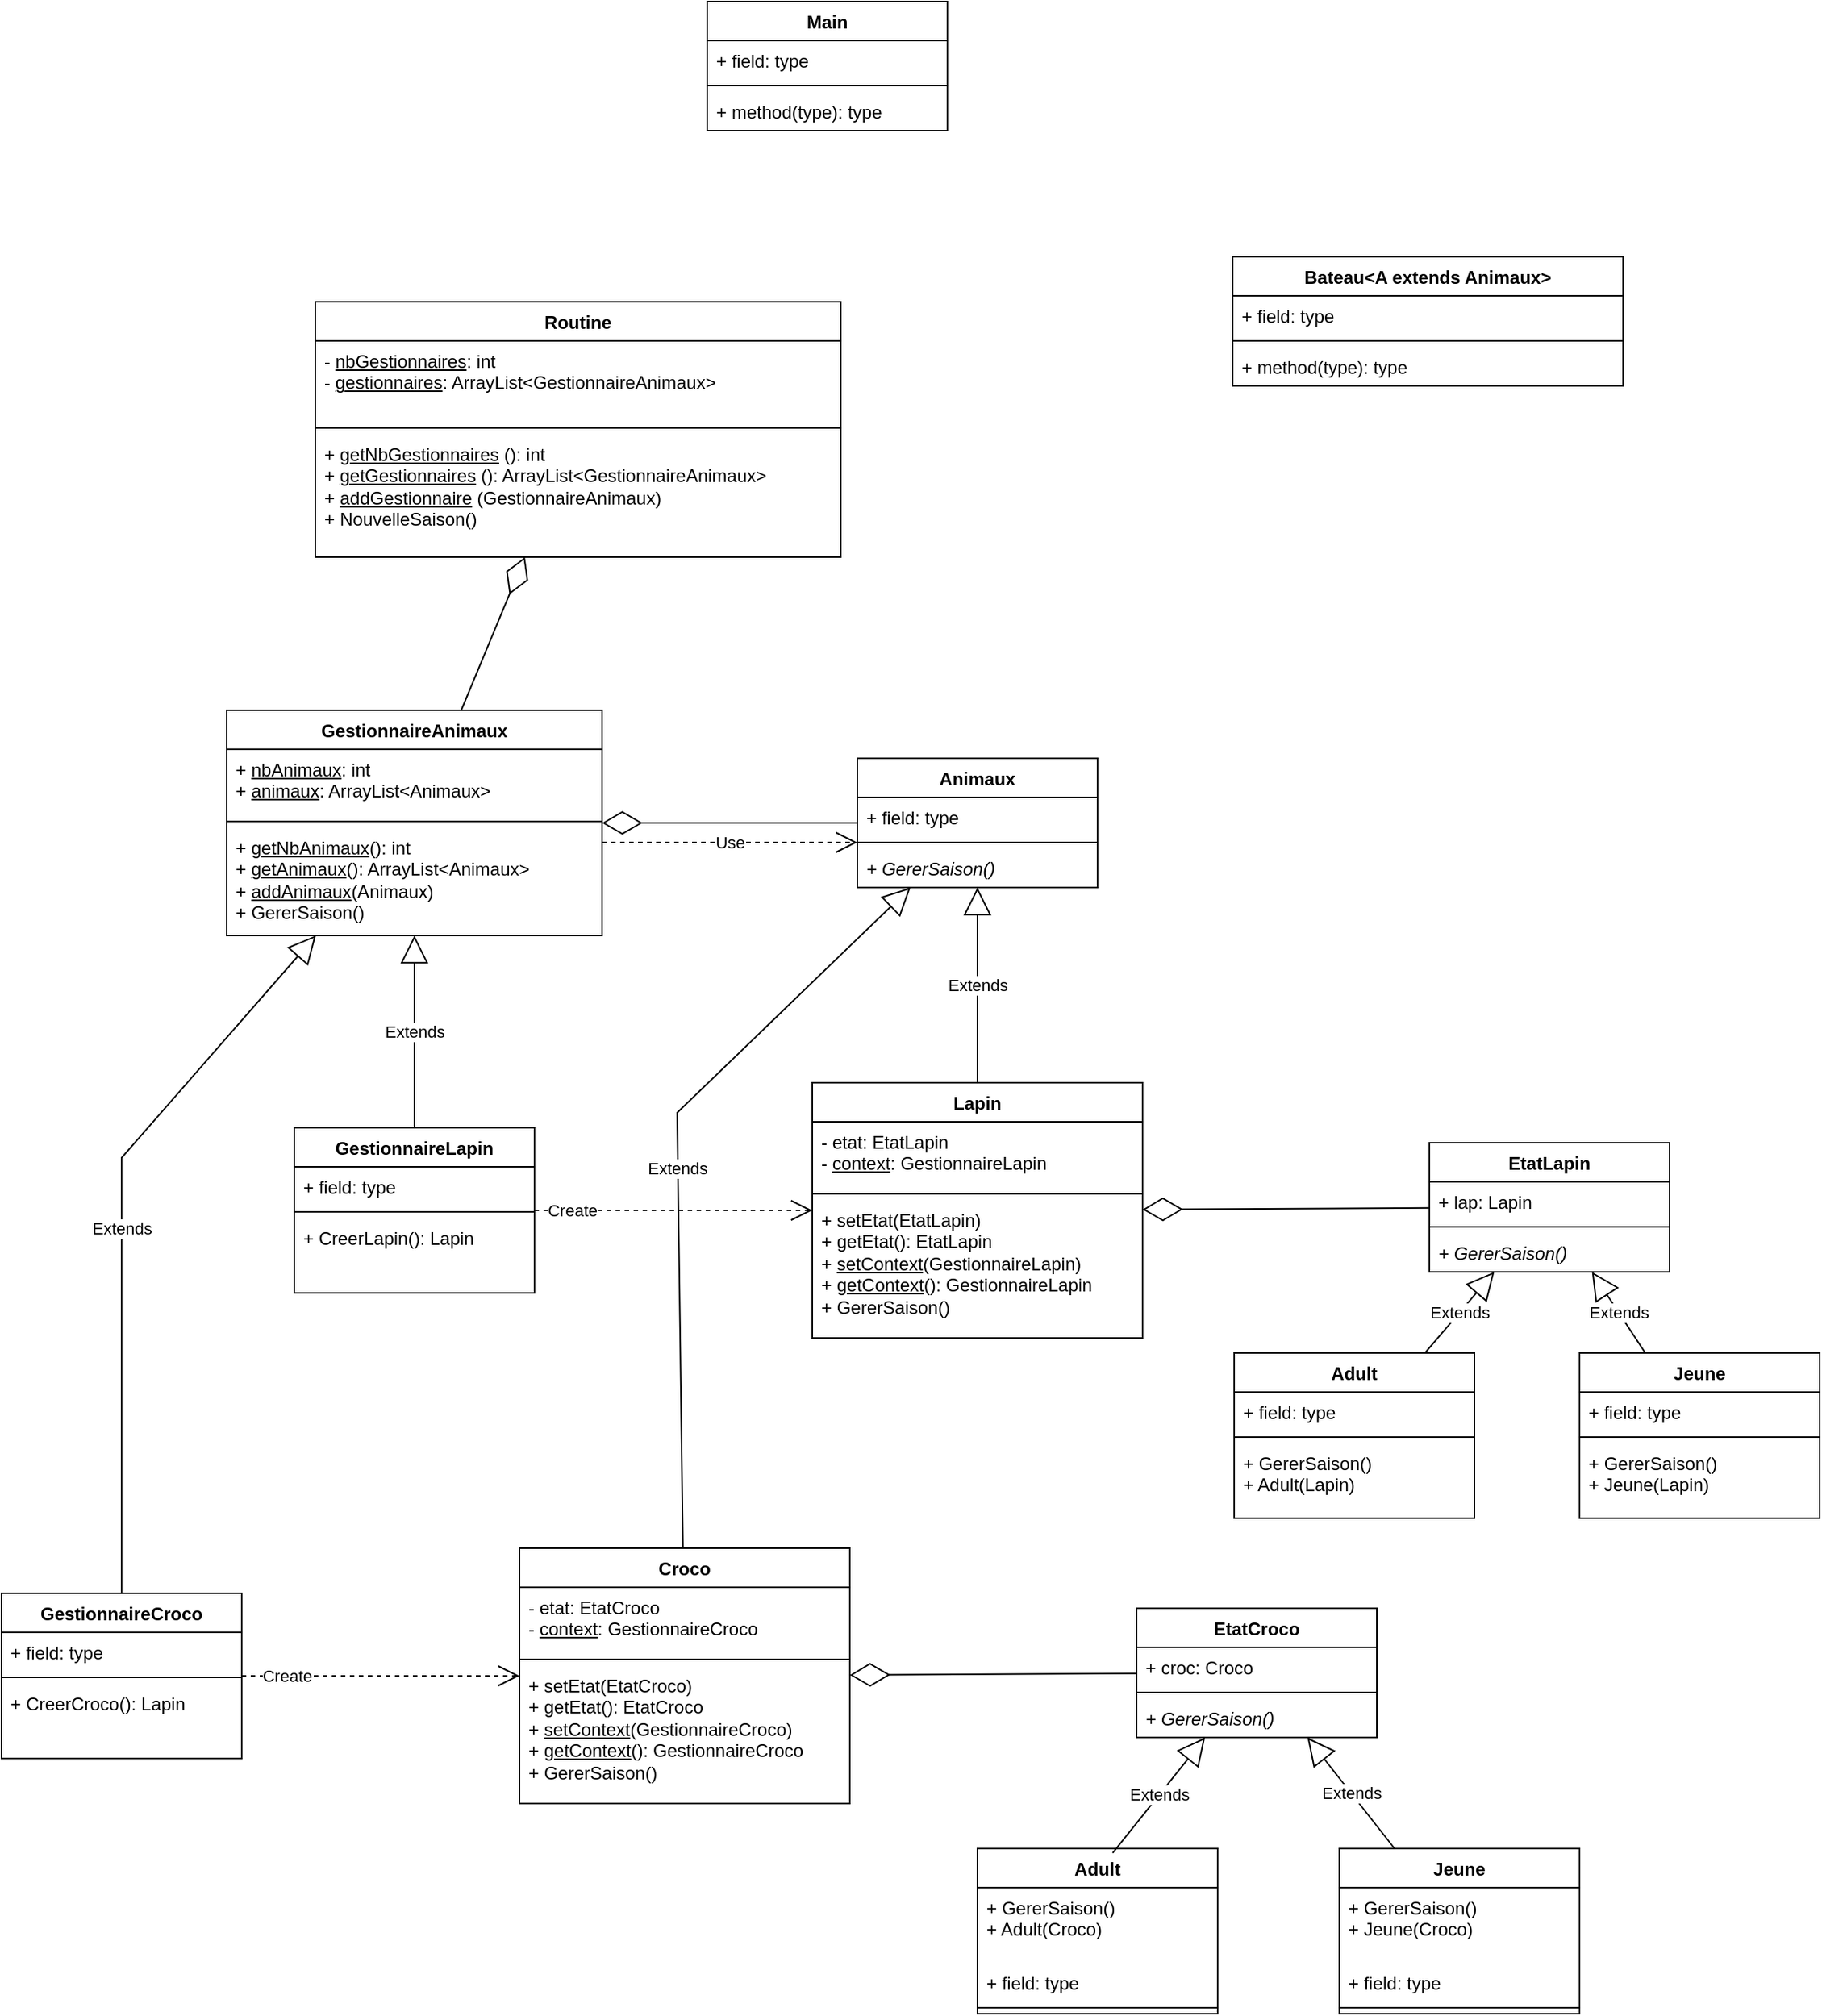 <mxfile version="24.8.0">
  <diagram name="Page-1" id="hn5BeEI94nyyHILv7_xo">
    <mxGraphModel dx="1434" dy="1921" grid="1" gridSize="10" guides="1" tooltips="1" connect="1" arrows="1" fold="1" page="1" pageScale="1" pageWidth="827" pageHeight="1169" math="0" shadow="0">
      <root>
        <mxCell id="0" />
        <mxCell id="1" parent="0" />
        <mxCell id="jp1Ysx_b-LRO5Vu5D0i2-1" value="Routine" style="swimlane;fontStyle=1;align=center;verticalAlign=top;childLayout=stackLayout;horizontal=1;startSize=26;horizontalStack=0;resizeParent=1;resizeParentMax=0;resizeLast=0;collapsible=1;marginBottom=0;whiteSpace=wrap;html=1;" parent="1" vertex="1">
          <mxGeometry x="239" y="-40" width="350" height="170" as="geometry" />
        </mxCell>
        <mxCell id="jp1Ysx_b-LRO5Vu5D0i2-2" value="&lt;div&gt;- &lt;u&gt;nbGestionnaires&lt;/u&gt;: int&lt;/div&gt;&lt;div&gt;- &lt;u&gt;gestionnaires&lt;/u&gt;: ArrayList&amp;lt;GestionnaireAnimaux&amp;gt;&lt;br&gt;&lt;/div&gt;" style="text;strokeColor=none;fillColor=none;align=left;verticalAlign=top;spacingLeft=4;spacingRight=4;overflow=hidden;rotatable=0;points=[[0,0.5],[1,0.5]];portConstraint=eastwest;whiteSpace=wrap;html=1;" parent="jp1Ysx_b-LRO5Vu5D0i2-1" vertex="1">
          <mxGeometry y="26" width="350" height="54" as="geometry" />
        </mxCell>
        <mxCell id="jp1Ysx_b-LRO5Vu5D0i2-3" value="" style="line;strokeWidth=1;fillColor=none;align=left;verticalAlign=middle;spacingTop=-1;spacingLeft=3;spacingRight=3;rotatable=0;labelPosition=right;points=[];portConstraint=eastwest;strokeColor=inherit;" parent="jp1Ysx_b-LRO5Vu5D0i2-1" vertex="1">
          <mxGeometry y="80" width="350" height="8" as="geometry" />
        </mxCell>
        <mxCell id="jp1Ysx_b-LRO5Vu5D0i2-4" value="&lt;div&gt;+ &lt;u&gt;&lt;span style=&quot;white-space: pre;&quot;&gt;getNbGestionnaires&lt;/span&gt;&lt;/u&gt;&lt;span style=&quot;color: rgb(220, 220, 170); white-space: pre;&quot;&gt; &lt;/span&gt;&lt;span style=&quot;white-space: normal&quot;&gt;(): int&lt;/span&gt;&lt;/div&gt;&lt;div&gt;&lt;span style=&quot;white-space: normal&quot;&gt;+ &lt;/span&gt;&lt;span style=&quot;white-space: pre;&quot;&gt;&lt;u&gt;getGestionnaires&lt;/u&gt; (): &lt;/span&gt;&lt;span style=&quot;white-space: pre;&quot;&gt;ArrayList&lt;/span&gt;&lt;span style=&quot;white-space: pre;&quot;&gt;&amp;lt;&lt;/span&gt;&lt;span style=&quot;white-space: pre;&quot;&gt;GestionnaireAnimaux&lt;/span&gt;&lt;span style=&quot;white-space: pre;&quot;&gt;&amp;gt;&lt;/span&gt;&lt;/div&gt;&lt;div&gt;&lt;span style=&quot;white-space: pre;&quot;&gt;+ &lt;/span&gt;&lt;span style=&quot;white-space: pre;&quot;&gt;&lt;u&gt;addGestionnaire&lt;/u&gt; (&lt;/span&gt;&lt;span style=&quot;white-space: pre;&quot;&gt;GestionnaireAnimaux)&lt;/span&gt;&lt;/div&gt;&lt;div&gt;&lt;span style=&quot;white-space: pre;&quot;&gt;+ &lt;/span&gt;&lt;span style=&quot;white-space: pre;&quot;&gt;NouvelleSaison()&lt;/span&gt;&lt;/div&gt;&lt;div&gt;&lt;span style=&quot;white-space: normal&quot;&gt;&lt;/span&gt;&lt;/div&gt;" style="text;strokeColor=none;fillColor=none;align=left;verticalAlign=top;spacingLeft=4;spacingRight=4;overflow=hidden;rotatable=0;points=[[0,0.5],[1,0.5]];portConstraint=eastwest;whiteSpace=wrap;html=1;" parent="jp1Ysx_b-LRO5Vu5D0i2-1" vertex="1">
          <mxGeometry y="88" width="350" height="82" as="geometry" />
        </mxCell>
        <mxCell id="jp1Ysx_b-LRO5Vu5D0i2-5" value="Animaux" style="swimlane;fontStyle=1;align=center;verticalAlign=top;childLayout=stackLayout;horizontal=1;startSize=26;horizontalStack=0;resizeParent=1;resizeParentMax=0;resizeLast=0;collapsible=1;marginBottom=0;whiteSpace=wrap;html=1;" parent="1" vertex="1">
          <mxGeometry x="600" y="264" width="160" height="86" as="geometry" />
        </mxCell>
        <mxCell id="jp1Ysx_b-LRO5Vu5D0i2-6" value="+ field: type" style="text;strokeColor=none;fillColor=none;align=left;verticalAlign=top;spacingLeft=4;spacingRight=4;overflow=hidden;rotatable=0;points=[[0,0.5],[1,0.5]];portConstraint=eastwest;whiteSpace=wrap;html=1;" parent="jp1Ysx_b-LRO5Vu5D0i2-5" vertex="1">
          <mxGeometry y="26" width="160" height="26" as="geometry" />
        </mxCell>
        <mxCell id="jp1Ysx_b-LRO5Vu5D0i2-7" value="" style="line;strokeWidth=1;fillColor=none;align=left;verticalAlign=middle;spacingTop=-1;spacingLeft=3;spacingRight=3;rotatable=0;labelPosition=right;points=[];portConstraint=eastwest;strokeColor=inherit;" parent="jp1Ysx_b-LRO5Vu5D0i2-5" vertex="1">
          <mxGeometry y="52" width="160" height="8" as="geometry" />
        </mxCell>
        <mxCell id="jp1Ysx_b-LRO5Vu5D0i2-8" value="&lt;i&gt;+ GererSaison()&lt;/i&gt;" style="text;strokeColor=none;fillColor=none;align=left;verticalAlign=top;spacingLeft=4;spacingRight=4;overflow=hidden;rotatable=0;points=[[0,0.5],[1,0.5]];portConstraint=eastwest;whiteSpace=wrap;html=1;" parent="jp1Ysx_b-LRO5Vu5D0i2-5" vertex="1">
          <mxGeometry y="60" width="160" height="26" as="geometry" />
        </mxCell>
        <mxCell id="jp1Ysx_b-LRO5Vu5D0i2-9" value="GestionnaireAnimaux" style="swimlane;fontStyle=1;align=center;verticalAlign=top;childLayout=stackLayout;horizontal=1;startSize=26;horizontalStack=0;resizeParent=1;resizeParentMax=0;resizeLast=0;collapsible=1;marginBottom=0;whiteSpace=wrap;html=1;" parent="1" vertex="1">
          <mxGeometry x="180" y="232" width="250" height="150" as="geometry" />
        </mxCell>
        <mxCell id="jp1Ysx_b-LRO5Vu5D0i2-10" value="&lt;div&gt;+ &lt;u&gt;&lt;font style=&quot;white-space: pre;&quot; color=&quot;#000000&quot;&gt;nbAnimaux&lt;/font&gt;&lt;/u&gt;: int&lt;/div&gt;&lt;div&gt;+ &lt;u&gt;animaux&lt;/u&gt;: ArrayList&amp;lt;Animaux&amp;gt;&lt;br&gt;&lt;/div&gt;" style="text;strokeColor=none;fillColor=none;align=left;verticalAlign=top;spacingLeft=4;spacingRight=4;overflow=hidden;rotatable=0;points=[[0,0.5],[1,0.5]];portConstraint=eastwest;whiteSpace=wrap;html=1;" parent="jp1Ysx_b-LRO5Vu5D0i2-9" vertex="1">
          <mxGeometry y="26" width="250" height="44" as="geometry" />
        </mxCell>
        <mxCell id="jp1Ysx_b-LRO5Vu5D0i2-11" value="" style="line;strokeWidth=1;fillColor=none;align=left;verticalAlign=middle;spacingTop=-1;spacingLeft=3;spacingRight=3;rotatable=0;labelPosition=right;points=[];portConstraint=eastwest;strokeColor=inherit;" parent="jp1Ysx_b-LRO5Vu5D0i2-9" vertex="1">
          <mxGeometry y="70" width="250" height="8" as="geometry" />
        </mxCell>
        <mxCell id="jp1Ysx_b-LRO5Vu5D0i2-12" value="&lt;div&gt;+ &lt;u&gt;&lt;span style=&quot;white-space: pre;&quot;&gt;getNbAnimaux&lt;/span&gt;&lt;/u&gt;(): int&lt;/div&gt;&lt;div&gt;+ &lt;u&gt;getAnimaux&lt;/u&gt;(): ArrayList&amp;lt;Animaux&amp;gt;&lt;/div&gt;&lt;div&gt;+ &lt;u&gt;addAnimaux&lt;/u&gt;(Animaux)&lt;/div&gt;&lt;div&gt;+ GererSaison()&lt;br&gt;&lt;/div&gt;" style="text;strokeColor=none;fillColor=none;align=left;verticalAlign=top;spacingLeft=4;spacingRight=4;overflow=hidden;rotatable=0;points=[[0,0.5],[1,0.5]];portConstraint=eastwest;whiteSpace=wrap;html=1;" parent="jp1Ysx_b-LRO5Vu5D0i2-9" vertex="1">
          <mxGeometry y="78" width="250" height="72" as="geometry" />
        </mxCell>
        <mxCell id="jp1Ysx_b-LRO5Vu5D0i2-13" value="Lapin" style="swimlane;fontStyle=1;align=center;verticalAlign=top;childLayout=stackLayout;horizontal=1;startSize=26;horizontalStack=0;resizeParent=1;resizeParentMax=0;resizeLast=0;collapsible=1;marginBottom=0;whiteSpace=wrap;html=1;" parent="1" vertex="1">
          <mxGeometry x="570" y="480" width="220" height="170" as="geometry" />
        </mxCell>
        <mxCell id="jp1Ysx_b-LRO5Vu5D0i2-14" value="&lt;div&gt;- etat: EtatLapin&lt;/div&gt;&lt;div&gt;- &lt;u&gt;context&lt;/u&gt;: GestionnaireLapin&lt;br&gt;&lt;/div&gt;" style="text;strokeColor=none;fillColor=none;align=left;verticalAlign=top;spacingLeft=4;spacingRight=4;overflow=hidden;rotatable=0;points=[[0,0.5],[1,0.5]];portConstraint=eastwest;whiteSpace=wrap;html=1;" parent="jp1Ysx_b-LRO5Vu5D0i2-13" vertex="1">
          <mxGeometry y="26" width="220" height="44" as="geometry" />
        </mxCell>
        <mxCell id="jp1Ysx_b-LRO5Vu5D0i2-15" value="" style="line;strokeWidth=1;fillColor=none;align=left;verticalAlign=middle;spacingTop=-1;spacingLeft=3;spacingRight=3;rotatable=0;labelPosition=right;points=[];portConstraint=eastwest;strokeColor=inherit;" parent="jp1Ysx_b-LRO5Vu5D0i2-13" vertex="1">
          <mxGeometry y="70" width="220" height="8" as="geometry" />
        </mxCell>
        <mxCell id="jp1Ysx_b-LRO5Vu5D0i2-16" value="&lt;div&gt;+ setEtat(EtatLapin)&lt;/div&gt;&lt;div&gt;+ getEtat(): EtatLapin&lt;/div&gt;&lt;div&gt;+ &lt;u&gt;setContext&lt;/u&gt;(GestionnaireLapin)&lt;/div&gt;&lt;div&gt;+ &lt;u&gt;getContext&lt;/u&gt;(): GestionnaireLapin&lt;/div&gt;&lt;div&gt;+ GererSaison()&lt;br&gt;&lt;/div&gt;" style="text;strokeColor=none;fillColor=none;align=left;verticalAlign=top;spacingLeft=4;spacingRight=4;overflow=hidden;rotatable=0;points=[[0,0.5],[1,0.5]];portConstraint=eastwest;whiteSpace=wrap;html=1;" parent="jp1Ysx_b-LRO5Vu5D0i2-13" vertex="1">
          <mxGeometry y="78" width="220" height="92" as="geometry" />
        </mxCell>
        <mxCell id="jp1Ysx_b-LRO5Vu5D0i2-17" value="GestionnaireLapin" style="swimlane;fontStyle=1;align=center;verticalAlign=top;childLayout=stackLayout;horizontal=1;startSize=26;horizontalStack=0;resizeParent=1;resizeParentMax=0;resizeLast=0;collapsible=1;marginBottom=0;whiteSpace=wrap;html=1;" parent="1" vertex="1">
          <mxGeometry x="225" y="510" width="160" height="110" as="geometry" />
        </mxCell>
        <mxCell id="jp1Ysx_b-LRO5Vu5D0i2-18" value="+ field: type" style="text;strokeColor=none;fillColor=none;align=left;verticalAlign=top;spacingLeft=4;spacingRight=4;overflow=hidden;rotatable=0;points=[[0,0.5],[1,0.5]];portConstraint=eastwest;whiteSpace=wrap;html=1;" parent="jp1Ysx_b-LRO5Vu5D0i2-17" vertex="1">
          <mxGeometry y="26" width="160" height="26" as="geometry" />
        </mxCell>
        <mxCell id="jp1Ysx_b-LRO5Vu5D0i2-19" value="" style="line;strokeWidth=1;fillColor=none;align=left;verticalAlign=middle;spacingTop=-1;spacingLeft=3;spacingRight=3;rotatable=0;labelPosition=right;points=[];portConstraint=eastwest;strokeColor=inherit;" parent="jp1Ysx_b-LRO5Vu5D0i2-17" vertex="1">
          <mxGeometry y="52" width="160" height="8" as="geometry" />
        </mxCell>
        <mxCell id="jp1Ysx_b-LRO5Vu5D0i2-20" value="&lt;div&gt;+ CreerLapin(): Lapin&lt;/div&gt;" style="text;strokeColor=none;fillColor=none;align=left;verticalAlign=top;spacingLeft=4;spacingRight=4;overflow=hidden;rotatable=0;points=[[0,0.5],[1,0.5]];portConstraint=eastwest;whiteSpace=wrap;html=1;" parent="jp1Ysx_b-LRO5Vu5D0i2-17" vertex="1">
          <mxGeometry y="60" width="160" height="50" as="geometry" />
        </mxCell>
        <mxCell id="jp1Ysx_b-LRO5Vu5D0i2-21" value="EtatLapin" style="swimlane;fontStyle=1;align=center;verticalAlign=top;childLayout=stackLayout;horizontal=1;startSize=26;horizontalStack=0;resizeParent=1;resizeParentMax=0;resizeLast=0;collapsible=1;marginBottom=0;whiteSpace=wrap;html=1;" parent="1" vertex="1">
          <mxGeometry x="981" y="520" width="160" height="86" as="geometry" />
        </mxCell>
        <mxCell id="jp1Ysx_b-LRO5Vu5D0i2-22" value="+ lap: Lapin" style="text;strokeColor=none;fillColor=none;align=left;verticalAlign=top;spacingLeft=4;spacingRight=4;overflow=hidden;rotatable=0;points=[[0,0.5],[1,0.5]];portConstraint=eastwest;whiteSpace=wrap;html=1;" parent="jp1Ysx_b-LRO5Vu5D0i2-21" vertex="1">
          <mxGeometry y="26" width="160" height="26" as="geometry" />
        </mxCell>
        <mxCell id="jp1Ysx_b-LRO5Vu5D0i2-23" value="" style="line;strokeWidth=1;fillColor=none;align=left;verticalAlign=middle;spacingTop=-1;spacingLeft=3;spacingRight=3;rotatable=0;labelPosition=right;points=[];portConstraint=eastwest;strokeColor=inherit;" parent="jp1Ysx_b-LRO5Vu5D0i2-21" vertex="1">
          <mxGeometry y="52" width="160" height="8" as="geometry" />
        </mxCell>
        <mxCell id="jp1Ysx_b-LRO5Vu5D0i2-24" value="&lt;i&gt;+ GererSaison()&lt;/i&gt;" style="text;strokeColor=none;fillColor=none;align=left;verticalAlign=top;spacingLeft=4;spacingRight=4;overflow=hidden;rotatable=0;points=[[0,0.5],[1,0.5]];portConstraint=eastwest;whiteSpace=wrap;html=1;" parent="jp1Ysx_b-LRO5Vu5D0i2-21" vertex="1">
          <mxGeometry y="60" width="160" height="26" as="geometry" />
        </mxCell>
        <mxCell id="jp1Ysx_b-LRO5Vu5D0i2-25" value="Adult" style="swimlane;fontStyle=1;align=center;verticalAlign=top;childLayout=stackLayout;horizontal=1;startSize=26;horizontalStack=0;resizeParent=1;resizeParentMax=0;resizeLast=0;collapsible=1;marginBottom=0;whiteSpace=wrap;html=1;" parent="1" vertex="1">
          <mxGeometry x="851" y="660" width="160" height="110" as="geometry" />
        </mxCell>
        <mxCell id="jp1Ysx_b-LRO5Vu5D0i2-26" value="+ field: type" style="text;strokeColor=none;fillColor=none;align=left;verticalAlign=top;spacingLeft=4;spacingRight=4;overflow=hidden;rotatable=0;points=[[0,0.5],[1,0.5]];portConstraint=eastwest;whiteSpace=wrap;html=1;" parent="jp1Ysx_b-LRO5Vu5D0i2-25" vertex="1">
          <mxGeometry y="26" width="160" height="26" as="geometry" />
        </mxCell>
        <mxCell id="jp1Ysx_b-LRO5Vu5D0i2-27" value="" style="line;strokeWidth=1;fillColor=none;align=left;verticalAlign=middle;spacingTop=-1;spacingLeft=3;spacingRight=3;rotatable=0;labelPosition=right;points=[];portConstraint=eastwest;strokeColor=inherit;" parent="jp1Ysx_b-LRO5Vu5D0i2-25" vertex="1">
          <mxGeometry y="52" width="160" height="8" as="geometry" />
        </mxCell>
        <mxCell id="jp1Ysx_b-LRO5Vu5D0i2-28" value="&lt;div&gt;+ GererSaison()&lt;/div&gt;&lt;div&gt;+ Adult(Lapin)&lt;br&gt;&lt;/div&gt;" style="text;strokeColor=none;fillColor=none;align=left;verticalAlign=top;spacingLeft=4;spacingRight=4;overflow=hidden;rotatable=0;points=[[0,0.5],[1,0.5]];portConstraint=eastwest;whiteSpace=wrap;html=1;" parent="jp1Ysx_b-LRO5Vu5D0i2-25" vertex="1">
          <mxGeometry y="60" width="160" height="50" as="geometry" />
        </mxCell>
        <mxCell id="jp1Ysx_b-LRO5Vu5D0i2-29" value="Jeune" style="swimlane;fontStyle=1;align=center;verticalAlign=top;childLayout=stackLayout;horizontal=1;startSize=26;horizontalStack=0;resizeParent=1;resizeParentMax=0;resizeLast=0;collapsible=1;marginBottom=0;whiteSpace=wrap;html=1;" parent="1" vertex="1">
          <mxGeometry x="1081" y="660" width="160" height="110" as="geometry" />
        </mxCell>
        <mxCell id="jp1Ysx_b-LRO5Vu5D0i2-30" value="+ field: type" style="text;strokeColor=none;fillColor=none;align=left;verticalAlign=top;spacingLeft=4;spacingRight=4;overflow=hidden;rotatable=0;points=[[0,0.5],[1,0.5]];portConstraint=eastwest;whiteSpace=wrap;html=1;" parent="jp1Ysx_b-LRO5Vu5D0i2-29" vertex="1">
          <mxGeometry y="26" width="160" height="26" as="geometry" />
        </mxCell>
        <mxCell id="jp1Ysx_b-LRO5Vu5D0i2-31" value="" style="line;strokeWidth=1;fillColor=none;align=left;verticalAlign=middle;spacingTop=-1;spacingLeft=3;spacingRight=3;rotatable=0;labelPosition=right;points=[];portConstraint=eastwest;strokeColor=inherit;" parent="jp1Ysx_b-LRO5Vu5D0i2-29" vertex="1">
          <mxGeometry y="52" width="160" height="8" as="geometry" />
        </mxCell>
        <mxCell id="jp1Ysx_b-LRO5Vu5D0i2-32" value="&lt;div&gt;+ GererSaison()&lt;/div&gt;&lt;div&gt;+ Jeune(Lapin)&lt;br&gt;&lt;/div&gt;" style="text;strokeColor=none;fillColor=none;align=left;verticalAlign=top;spacingLeft=4;spacingRight=4;overflow=hidden;rotatable=0;points=[[0,0.5],[1,0.5]];portConstraint=eastwest;whiteSpace=wrap;html=1;" parent="jp1Ysx_b-LRO5Vu5D0i2-29" vertex="1">
          <mxGeometry y="60" width="160" height="50" as="geometry" />
        </mxCell>
        <mxCell id="jp1Ysx_b-LRO5Vu5D0i2-34" value="" style="endArrow=diamondThin;endFill=0;endSize=24;html=1;rounded=0;" parent="1" source="jp1Ysx_b-LRO5Vu5D0i2-9" target="jp1Ysx_b-LRO5Vu5D0i2-1" edge="1">
          <mxGeometry width="160" relative="1" as="geometry">
            <mxPoint x="430" y="390" as="sourcePoint" />
            <mxPoint x="590" y="390" as="targetPoint" />
          </mxGeometry>
        </mxCell>
        <mxCell id="jp1Ysx_b-LRO5Vu5D0i2-36" value="Extends" style="endArrow=block;endSize=16;endFill=0;html=1;rounded=0;" parent="1" source="jp1Ysx_b-LRO5Vu5D0i2-17" target="jp1Ysx_b-LRO5Vu5D0i2-9" edge="1">
          <mxGeometry width="160" relative="1" as="geometry">
            <mxPoint x="430" y="480" as="sourcePoint" />
            <mxPoint x="287" y="414.016" as="targetPoint" />
          </mxGeometry>
        </mxCell>
        <mxCell id="jp1Ysx_b-LRO5Vu5D0i2-37" value="Extends" style="endArrow=block;endSize=16;endFill=0;html=1;rounded=0;" parent="1" source="jp1Ysx_b-LRO5Vu5D0i2-13" target="jp1Ysx_b-LRO5Vu5D0i2-5" edge="1">
          <mxGeometry width="160" relative="1" as="geometry">
            <mxPoint x="480" y="528" as="sourcePoint" />
            <mxPoint x="480" y="400" as="targetPoint" />
          </mxGeometry>
        </mxCell>
        <mxCell id="jp1Ysx_b-LRO5Vu5D0i2-38" value="Extends" style="endArrow=block;endSize=16;endFill=0;html=1;rounded=0;" parent="1" source="jp1Ysx_b-LRO5Vu5D0i2-25" target="jp1Ysx_b-LRO5Vu5D0i2-21" edge="1">
          <mxGeometry width="160" relative="1" as="geometry">
            <mxPoint x="871" y="618" as="sourcePoint" />
            <mxPoint x="871" y="490" as="targetPoint" />
          </mxGeometry>
        </mxCell>
        <mxCell id="jp1Ysx_b-LRO5Vu5D0i2-39" value="Extends" style="endArrow=block;endSize=16;endFill=0;html=1;rounded=0;" parent="1" source="jp1Ysx_b-LRO5Vu5D0i2-29" target="jp1Ysx_b-LRO5Vu5D0i2-21" edge="1">
          <mxGeometry width="160" relative="1" as="geometry">
            <mxPoint x="951" y="606" as="sourcePoint" />
            <mxPoint x="951" y="478" as="targetPoint" />
          </mxGeometry>
        </mxCell>
        <mxCell id="jp1Ysx_b-LRO5Vu5D0i2-40" value="" style="endArrow=diamondThin;endFill=0;endSize=24;html=1;rounded=0;" parent="1" source="jp1Ysx_b-LRO5Vu5D0i2-5" target="jp1Ysx_b-LRO5Vu5D0i2-9" edge="1">
          <mxGeometry width="160" relative="1" as="geometry">
            <mxPoint x="480" y="456" as="sourcePoint" />
            <mxPoint x="523" y="354" as="targetPoint" />
          </mxGeometry>
        </mxCell>
        <mxCell id="jp1Ysx_b-LRO5Vu5D0i2-41" value="" style="endArrow=diamondThin;endFill=0;endSize=24;html=1;rounded=0;" parent="1" source="jp1Ysx_b-LRO5Vu5D0i2-21" target="jp1Ysx_b-LRO5Vu5D0i2-13" edge="1">
          <mxGeometry width="160" relative="1" as="geometry">
            <mxPoint x="890" y="366" as="sourcePoint" />
            <mxPoint x="933" y="264" as="targetPoint" />
          </mxGeometry>
        </mxCell>
        <mxCell id="yApaleOW6AXAiLkhuA9W-1" value="Main" style="swimlane;fontStyle=1;align=center;verticalAlign=top;childLayout=stackLayout;horizontal=1;startSize=26;horizontalStack=0;resizeParent=1;resizeParentMax=0;resizeLast=0;collapsible=1;marginBottom=0;whiteSpace=wrap;html=1;" vertex="1" parent="1">
          <mxGeometry x="500" y="-240" width="160" height="86" as="geometry" />
        </mxCell>
        <mxCell id="yApaleOW6AXAiLkhuA9W-2" value="+ field: type" style="text;strokeColor=none;fillColor=none;align=left;verticalAlign=top;spacingLeft=4;spacingRight=4;overflow=hidden;rotatable=0;points=[[0,0.5],[1,0.5]];portConstraint=eastwest;whiteSpace=wrap;html=1;" vertex="1" parent="yApaleOW6AXAiLkhuA9W-1">
          <mxGeometry y="26" width="160" height="26" as="geometry" />
        </mxCell>
        <mxCell id="yApaleOW6AXAiLkhuA9W-3" value="" style="line;strokeWidth=1;fillColor=none;align=left;verticalAlign=middle;spacingTop=-1;spacingLeft=3;spacingRight=3;rotatable=0;labelPosition=right;points=[];portConstraint=eastwest;strokeColor=inherit;" vertex="1" parent="yApaleOW6AXAiLkhuA9W-1">
          <mxGeometry y="52" width="160" height="8" as="geometry" />
        </mxCell>
        <mxCell id="yApaleOW6AXAiLkhuA9W-4" value="+ method(type): type" style="text;strokeColor=none;fillColor=none;align=left;verticalAlign=top;spacingLeft=4;spacingRight=4;overflow=hidden;rotatable=0;points=[[0,0.5],[1,0.5]];portConstraint=eastwest;whiteSpace=wrap;html=1;" vertex="1" parent="yApaleOW6AXAiLkhuA9W-1">
          <mxGeometry y="60" width="160" height="26" as="geometry" />
        </mxCell>
        <mxCell id="yApaleOW6AXAiLkhuA9W-5" value="Use" style="endArrow=open;endSize=12;dashed=1;html=1;rounded=0;" edge="1" parent="1">
          <mxGeometry width="160" relative="1" as="geometry">
            <mxPoint x="430" y="320" as="sourcePoint" />
            <mxPoint x="600" y="320" as="targetPoint" />
          </mxGeometry>
        </mxCell>
        <mxCell id="yApaleOW6AXAiLkhuA9W-6" value="Create" style="endArrow=open;endSize=12;dashed=1;html=1;rounded=0;" edge="1" parent="1" source="jp1Ysx_b-LRO5Vu5D0i2-17" target="jp1Ysx_b-LRO5Vu5D0i2-13">
          <mxGeometry x="-0.73" width="160" relative="1" as="geometry">
            <mxPoint x="385" y="690" as="sourcePoint" />
            <mxPoint x="555" y="690" as="targetPoint" />
            <mxPoint as="offset" />
          </mxGeometry>
        </mxCell>
        <mxCell id="yApaleOW6AXAiLkhuA9W-7" value="Croco" style="swimlane;fontStyle=1;align=center;verticalAlign=top;childLayout=stackLayout;horizontal=1;startSize=26;horizontalStack=0;resizeParent=1;resizeParentMax=0;resizeLast=0;collapsible=1;marginBottom=0;whiteSpace=wrap;html=1;" vertex="1" parent="1">
          <mxGeometry x="375" y="790" width="220" height="170" as="geometry" />
        </mxCell>
        <mxCell id="yApaleOW6AXAiLkhuA9W-8" value="&lt;div&gt;- etat: EtatCroco&lt;/div&gt;&lt;div&gt;- &lt;u&gt;context&lt;/u&gt;: GestionnaireCroco&lt;br&gt;&lt;/div&gt;" style="text;strokeColor=none;fillColor=none;align=left;verticalAlign=top;spacingLeft=4;spacingRight=4;overflow=hidden;rotatable=0;points=[[0,0.5],[1,0.5]];portConstraint=eastwest;whiteSpace=wrap;html=1;" vertex="1" parent="yApaleOW6AXAiLkhuA9W-7">
          <mxGeometry y="26" width="220" height="44" as="geometry" />
        </mxCell>
        <mxCell id="yApaleOW6AXAiLkhuA9W-9" value="" style="line;strokeWidth=1;fillColor=none;align=left;verticalAlign=middle;spacingTop=-1;spacingLeft=3;spacingRight=3;rotatable=0;labelPosition=right;points=[];portConstraint=eastwest;strokeColor=inherit;" vertex="1" parent="yApaleOW6AXAiLkhuA9W-7">
          <mxGeometry y="70" width="220" height="8" as="geometry" />
        </mxCell>
        <mxCell id="yApaleOW6AXAiLkhuA9W-10" value="&lt;div&gt;+ setEtat(EtatCroco)&lt;/div&gt;&lt;div&gt;+ getEtat(): EtatCroco&lt;/div&gt;&lt;div&gt;+ &lt;u&gt;setContext&lt;/u&gt;(GestionnaireCroco)&lt;/div&gt;&lt;div&gt;+ &lt;u&gt;getContext&lt;/u&gt;(): GestionnaireCroco&lt;/div&gt;&lt;div&gt;+ GererSaison()&lt;br&gt;&lt;/div&gt;" style="text;strokeColor=none;fillColor=none;align=left;verticalAlign=top;spacingLeft=4;spacingRight=4;overflow=hidden;rotatable=0;points=[[0,0.5],[1,0.5]];portConstraint=eastwest;whiteSpace=wrap;html=1;" vertex="1" parent="yApaleOW6AXAiLkhuA9W-7">
          <mxGeometry y="78" width="220" height="92" as="geometry" />
        </mxCell>
        <mxCell id="yApaleOW6AXAiLkhuA9W-11" value="GestionnaireCroco" style="swimlane;fontStyle=1;align=center;verticalAlign=top;childLayout=stackLayout;horizontal=1;startSize=26;horizontalStack=0;resizeParent=1;resizeParentMax=0;resizeLast=0;collapsible=1;marginBottom=0;whiteSpace=wrap;html=1;" vertex="1" parent="1">
          <mxGeometry x="30" y="820" width="160" height="110" as="geometry" />
        </mxCell>
        <mxCell id="yApaleOW6AXAiLkhuA9W-12" value="+ field: type" style="text;strokeColor=none;fillColor=none;align=left;verticalAlign=top;spacingLeft=4;spacingRight=4;overflow=hidden;rotatable=0;points=[[0,0.5],[1,0.5]];portConstraint=eastwest;whiteSpace=wrap;html=1;" vertex="1" parent="yApaleOW6AXAiLkhuA9W-11">
          <mxGeometry y="26" width="160" height="26" as="geometry" />
        </mxCell>
        <mxCell id="yApaleOW6AXAiLkhuA9W-13" value="" style="line;strokeWidth=1;fillColor=none;align=left;verticalAlign=middle;spacingTop=-1;spacingLeft=3;spacingRight=3;rotatable=0;labelPosition=right;points=[];portConstraint=eastwest;strokeColor=inherit;" vertex="1" parent="yApaleOW6AXAiLkhuA9W-11">
          <mxGeometry y="52" width="160" height="8" as="geometry" />
        </mxCell>
        <mxCell id="yApaleOW6AXAiLkhuA9W-14" value="&lt;div&gt;+ CreerCroco(): Lapin&lt;/div&gt;" style="text;strokeColor=none;fillColor=none;align=left;verticalAlign=top;spacingLeft=4;spacingRight=4;overflow=hidden;rotatable=0;points=[[0,0.5],[1,0.5]];portConstraint=eastwest;whiteSpace=wrap;html=1;" vertex="1" parent="yApaleOW6AXAiLkhuA9W-11">
          <mxGeometry y="60" width="160" height="50" as="geometry" />
        </mxCell>
        <mxCell id="yApaleOW6AXAiLkhuA9W-15" value="EtatCroco" style="swimlane;fontStyle=1;align=center;verticalAlign=top;childLayout=stackLayout;horizontal=1;startSize=26;horizontalStack=0;resizeParent=1;resizeParentMax=0;resizeLast=0;collapsible=1;marginBottom=0;whiteSpace=wrap;html=1;" vertex="1" parent="1">
          <mxGeometry x="786" y="830" width="160" height="86" as="geometry" />
        </mxCell>
        <mxCell id="yApaleOW6AXAiLkhuA9W-16" value="+ croc: Croco" style="text;strokeColor=none;fillColor=none;align=left;verticalAlign=top;spacingLeft=4;spacingRight=4;overflow=hidden;rotatable=0;points=[[0,0.5],[1,0.5]];portConstraint=eastwest;whiteSpace=wrap;html=1;" vertex="1" parent="yApaleOW6AXAiLkhuA9W-15">
          <mxGeometry y="26" width="160" height="26" as="geometry" />
        </mxCell>
        <mxCell id="yApaleOW6AXAiLkhuA9W-17" value="" style="line;strokeWidth=1;fillColor=none;align=left;verticalAlign=middle;spacingTop=-1;spacingLeft=3;spacingRight=3;rotatable=0;labelPosition=right;points=[];portConstraint=eastwest;strokeColor=inherit;" vertex="1" parent="yApaleOW6AXAiLkhuA9W-15">
          <mxGeometry y="52" width="160" height="8" as="geometry" />
        </mxCell>
        <mxCell id="yApaleOW6AXAiLkhuA9W-18" value="&lt;i&gt;+ GererSaison()&lt;/i&gt;" style="text;strokeColor=none;fillColor=none;align=left;verticalAlign=top;spacingLeft=4;spacingRight=4;overflow=hidden;rotatable=0;points=[[0,0.5],[1,0.5]];portConstraint=eastwest;whiteSpace=wrap;html=1;" vertex="1" parent="yApaleOW6AXAiLkhuA9W-15">
          <mxGeometry y="60" width="160" height="26" as="geometry" />
        </mxCell>
        <mxCell id="yApaleOW6AXAiLkhuA9W-19" value="Adult" style="swimlane;fontStyle=1;align=center;verticalAlign=top;childLayout=stackLayout;horizontal=1;startSize=26;horizontalStack=0;resizeParent=1;resizeParentMax=0;resizeLast=0;collapsible=1;marginBottom=0;whiteSpace=wrap;html=1;" vertex="1" parent="1">
          <mxGeometry x="680" y="990" width="160" height="110" as="geometry" />
        </mxCell>
        <mxCell id="yApaleOW6AXAiLkhuA9W-22" value="&lt;div&gt;+ GererSaison()&lt;/div&gt;&lt;div&gt;+ Adult(Croco)&lt;br&gt;&lt;/div&gt;" style="text;strokeColor=none;fillColor=none;align=left;verticalAlign=top;spacingLeft=4;spacingRight=4;overflow=hidden;rotatable=0;points=[[0,0.5],[1,0.5]];portConstraint=eastwest;whiteSpace=wrap;html=1;" vertex="1" parent="yApaleOW6AXAiLkhuA9W-19">
          <mxGeometry y="26" width="160" height="50" as="geometry" />
        </mxCell>
        <mxCell id="yApaleOW6AXAiLkhuA9W-20" value="+ field: type" style="text;strokeColor=none;fillColor=none;align=left;verticalAlign=top;spacingLeft=4;spacingRight=4;overflow=hidden;rotatable=0;points=[[0,0.5],[1,0.5]];portConstraint=eastwest;whiteSpace=wrap;html=1;" vertex="1" parent="yApaleOW6AXAiLkhuA9W-19">
          <mxGeometry y="76" width="160" height="26" as="geometry" />
        </mxCell>
        <mxCell id="yApaleOW6AXAiLkhuA9W-21" value="" style="line;strokeWidth=1;fillColor=none;align=left;verticalAlign=middle;spacingTop=-1;spacingLeft=3;spacingRight=3;rotatable=0;labelPosition=right;points=[];portConstraint=eastwest;strokeColor=inherit;" vertex="1" parent="yApaleOW6AXAiLkhuA9W-19">
          <mxGeometry y="102" width="160" height="8" as="geometry" />
        </mxCell>
        <mxCell id="yApaleOW6AXAiLkhuA9W-23" value="Jeune" style="swimlane;fontStyle=1;align=center;verticalAlign=top;childLayout=stackLayout;horizontal=1;startSize=26;horizontalStack=0;resizeParent=1;resizeParentMax=0;resizeLast=0;collapsible=1;marginBottom=0;whiteSpace=wrap;html=1;" vertex="1" parent="1">
          <mxGeometry x="921" y="990" width="160" height="110" as="geometry" />
        </mxCell>
        <mxCell id="yApaleOW6AXAiLkhuA9W-26" value="&lt;div&gt;+ GererSaison()&lt;/div&gt;&lt;div&gt;+ Jeune(Croco)&lt;br&gt;&lt;/div&gt;" style="text;strokeColor=none;fillColor=none;align=left;verticalAlign=top;spacingLeft=4;spacingRight=4;overflow=hidden;rotatable=0;points=[[0,0.5],[1,0.5]];portConstraint=eastwest;whiteSpace=wrap;html=1;" vertex="1" parent="yApaleOW6AXAiLkhuA9W-23">
          <mxGeometry y="26" width="160" height="50" as="geometry" />
        </mxCell>
        <mxCell id="yApaleOW6AXAiLkhuA9W-24" value="+ field: type" style="text;strokeColor=none;fillColor=none;align=left;verticalAlign=top;spacingLeft=4;spacingRight=4;overflow=hidden;rotatable=0;points=[[0,0.5],[1,0.5]];portConstraint=eastwest;whiteSpace=wrap;html=1;" vertex="1" parent="yApaleOW6AXAiLkhuA9W-23">
          <mxGeometry y="76" width="160" height="26" as="geometry" />
        </mxCell>
        <mxCell id="yApaleOW6AXAiLkhuA9W-25" value="" style="line;strokeWidth=1;fillColor=none;align=left;verticalAlign=middle;spacingTop=-1;spacingLeft=3;spacingRight=3;rotatable=0;labelPosition=right;points=[];portConstraint=eastwest;strokeColor=inherit;" vertex="1" parent="yApaleOW6AXAiLkhuA9W-23">
          <mxGeometry y="102" width="160" height="8" as="geometry" />
        </mxCell>
        <mxCell id="yApaleOW6AXAiLkhuA9W-27" value="Extends" style="endArrow=block;endSize=16;endFill=0;html=1;rounded=0;exitX=0.563;exitY=0.027;exitDx=0;exitDy=0;exitPerimeter=0;" edge="1" parent="1" source="yApaleOW6AXAiLkhuA9W-19" target="yApaleOW6AXAiLkhuA9W-15">
          <mxGeometry width="160" relative="1" as="geometry">
            <mxPoint x="783.039" y="970" as="sourcePoint" />
            <mxPoint x="676" y="800" as="targetPoint" />
          </mxGeometry>
        </mxCell>
        <mxCell id="yApaleOW6AXAiLkhuA9W-28" value="Extends" style="endArrow=block;endSize=16;endFill=0;html=1;rounded=0;" edge="1" parent="1" source="yApaleOW6AXAiLkhuA9W-23" target="yApaleOW6AXAiLkhuA9W-15">
          <mxGeometry width="160" relative="1" as="geometry">
            <mxPoint x="1096" y="1040" as="sourcePoint" />
            <mxPoint x="756" y="788" as="targetPoint" />
          </mxGeometry>
        </mxCell>
        <mxCell id="yApaleOW6AXAiLkhuA9W-29" value="" style="endArrow=diamondThin;endFill=0;endSize=24;html=1;rounded=0;" edge="1" parent="1" source="yApaleOW6AXAiLkhuA9W-15" target="yApaleOW6AXAiLkhuA9W-7">
          <mxGeometry width="160" relative="1" as="geometry">
            <mxPoint x="695" y="676" as="sourcePoint" />
            <mxPoint x="738" y="574" as="targetPoint" />
          </mxGeometry>
        </mxCell>
        <mxCell id="yApaleOW6AXAiLkhuA9W-30" value="Create" style="endArrow=open;endSize=12;dashed=1;html=1;rounded=0;" edge="1" parent="1" source="yApaleOW6AXAiLkhuA9W-11" target="yApaleOW6AXAiLkhuA9W-7">
          <mxGeometry x="-0.676" width="160" relative="1" as="geometry">
            <mxPoint x="190" y="1000" as="sourcePoint" />
            <mxPoint x="360" y="1000" as="targetPoint" />
            <mxPoint as="offset" />
          </mxGeometry>
        </mxCell>
        <mxCell id="yApaleOW6AXAiLkhuA9W-31" value="Extends" style="endArrow=block;endSize=16;endFill=0;html=1;rounded=0;" edge="1" parent="1" source="yApaleOW6AXAiLkhuA9W-11" target="jp1Ysx_b-LRO5Vu5D0i2-9">
          <mxGeometry width="160" relative="1" as="geometry">
            <mxPoint x="130" y="698" as="sourcePoint" />
            <mxPoint x="130" y="570" as="targetPoint" />
            <Array as="points">
              <mxPoint x="110" y="530" />
            </Array>
          </mxGeometry>
        </mxCell>
        <mxCell id="yApaleOW6AXAiLkhuA9W-32" value="Extends" style="endArrow=block;endSize=16;endFill=0;html=1;rounded=0;" edge="1" parent="1" source="yApaleOW6AXAiLkhuA9W-7" target="jp1Ysx_b-LRO5Vu5D0i2-5">
          <mxGeometry width="160" relative="1" as="geometry">
            <mxPoint x="480" y="720" as="sourcePoint" />
            <mxPoint x="480" y="590" as="targetPoint" />
            <Array as="points">
              <mxPoint x="480" y="500" />
            </Array>
          </mxGeometry>
        </mxCell>
        <mxCell id="yApaleOW6AXAiLkhuA9W-33" value="Bateau&amp;lt;A extends Animaux&amp;gt;" style="swimlane;fontStyle=1;align=center;verticalAlign=top;childLayout=stackLayout;horizontal=1;startSize=26;horizontalStack=0;resizeParent=1;resizeParentMax=0;resizeLast=0;collapsible=1;marginBottom=0;whiteSpace=wrap;html=1;" vertex="1" parent="1">
          <mxGeometry x="850" y="-70" width="260" height="86" as="geometry" />
        </mxCell>
        <mxCell id="yApaleOW6AXAiLkhuA9W-34" value="+ field: type" style="text;strokeColor=none;fillColor=none;align=left;verticalAlign=top;spacingLeft=4;spacingRight=4;overflow=hidden;rotatable=0;points=[[0,0.5],[1,0.5]];portConstraint=eastwest;whiteSpace=wrap;html=1;" vertex="1" parent="yApaleOW6AXAiLkhuA9W-33">
          <mxGeometry y="26" width="260" height="26" as="geometry" />
        </mxCell>
        <mxCell id="yApaleOW6AXAiLkhuA9W-35" value="" style="line;strokeWidth=1;fillColor=none;align=left;verticalAlign=middle;spacingTop=-1;spacingLeft=3;spacingRight=3;rotatable=0;labelPosition=right;points=[];portConstraint=eastwest;strokeColor=inherit;" vertex="1" parent="yApaleOW6AXAiLkhuA9W-33">
          <mxGeometry y="52" width="260" height="8" as="geometry" />
        </mxCell>
        <mxCell id="yApaleOW6AXAiLkhuA9W-36" value="+ method(type): type" style="text;strokeColor=none;fillColor=none;align=left;verticalAlign=top;spacingLeft=4;spacingRight=4;overflow=hidden;rotatable=0;points=[[0,0.5],[1,0.5]];portConstraint=eastwest;whiteSpace=wrap;html=1;" vertex="1" parent="yApaleOW6AXAiLkhuA9W-33">
          <mxGeometry y="60" width="260" height="26" as="geometry" />
        </mxCell>
      </root>
    </mxGraphModel>
  </diagram>
</mxfile>
